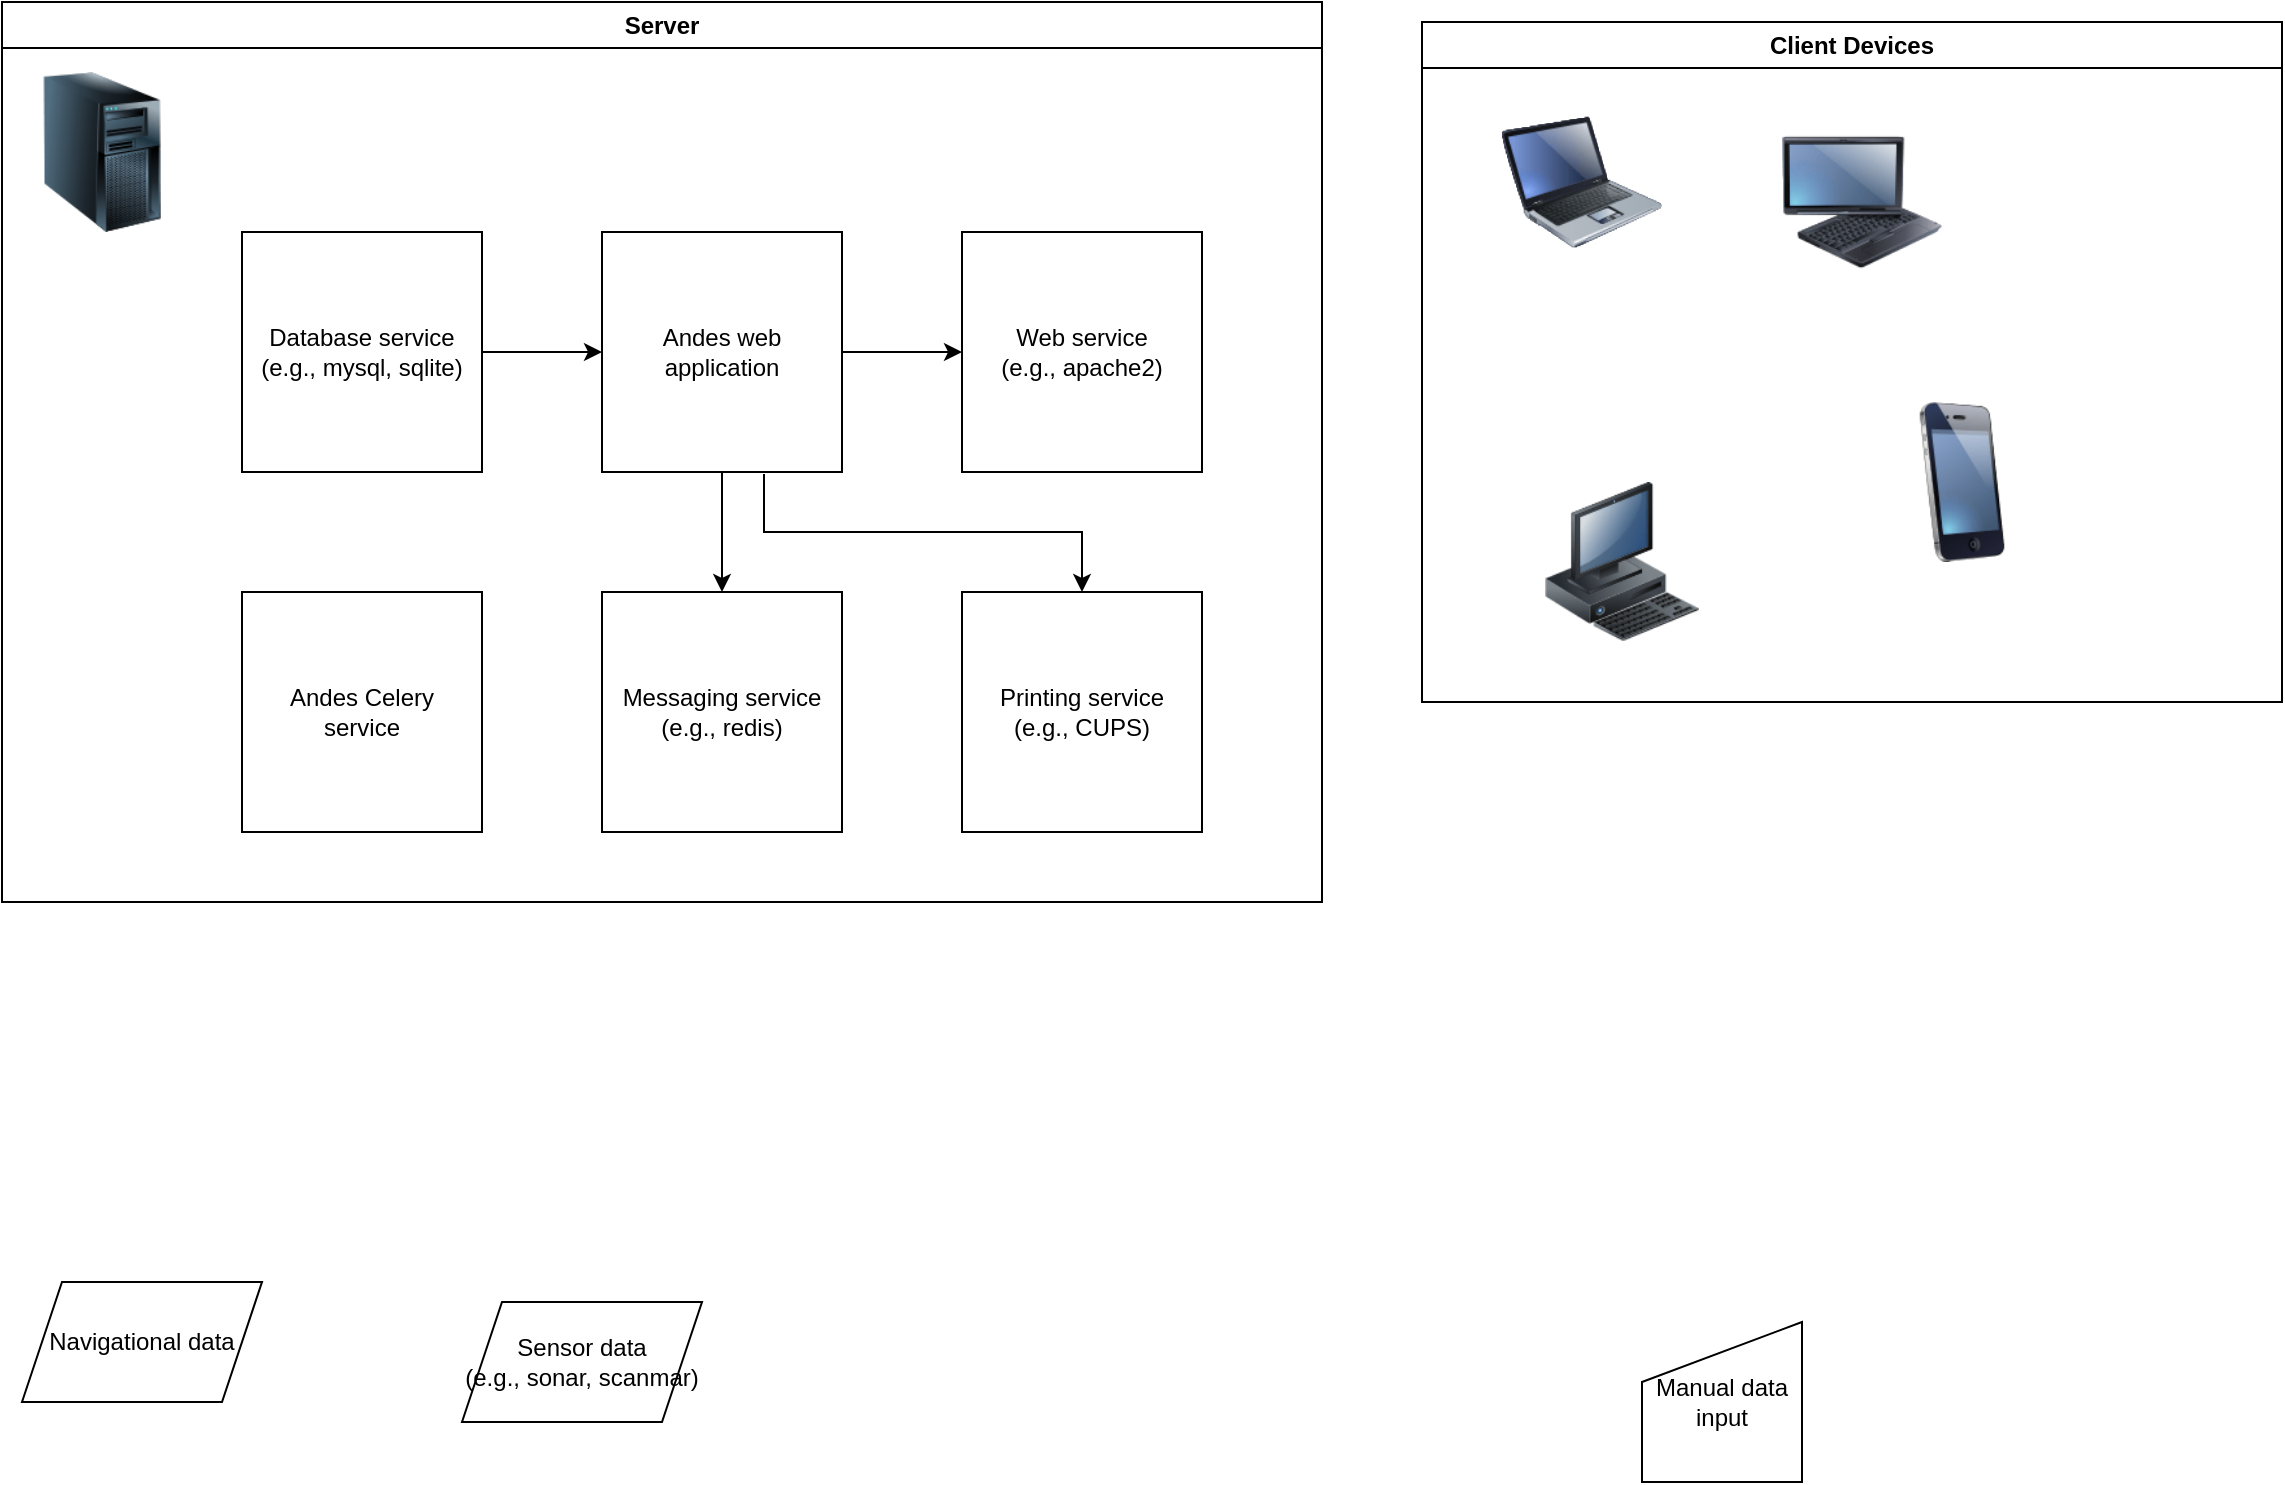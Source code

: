 <mxfile version="21.3.7" type="github">
  <diagram id="R2lEEEUBdFMjLlhIrx00" name="Page-1">
    <mxGraphModel dx="1194" dy="766" grid="1" gridSize="10" guides="1" tooltips="1" connect="1" arrows="1" fold="1" page="1" pageScale="1" pageWidth="1100" pageHeight="850" math="0" shadow="0" extFonts="Permanent Marker^https://fonts.googleapis.com/css?family=Permanent+Marker">
      <root>
        <mxCell id="0" />
        <mxCell id="1" parent="0" />
        <mxCell id="8GuR-a8V1e1RuhHZd9S7-1" value="Server" style="swimlane;whiteSpace=wrap;html=1;" vertex="1" parent="1">
          <mxGeometry x="30" y="10" width="660" height="450" as="geometry" />
        </mxCell>
        <mxCell id="8GuR-a8V1e1RuhHZd9S7-34" value="" style="edgeStyle=orthogonalEdgeStyle;rounded=0;orthogonalLoop=1;jettySize=auto;html=1;" edge="1" parent="8GuR-a8V1e1RuhHZd9S7-1" source="8GuR-a8V1e1RuhHZd9S7-2" target="8GuR-a8V1e1RuhHZd9S7-3">
          <mxGeometry relative="1" as="geometry" />
        </mxCell>
        <mxCell id="8GuR-a8V1e1RuhHZd9S7-2" value="Database service&lt;br&gt;(e.g., mysql, sqlite)" style="whiteSpace=wrap;html=1;aspect=fixed;" vertex="1" parent="8GuR-a8V1e1RuhHZd9S7-1">
          <mxGeometry x="120" y="115" width="120" height="120" as="geometry" />
        </mxCell>
        <mxCell id="8GuR-a8V1e1RuhHZd9S7-35" value="" style="edgeStyle=orthogonalEdgeStyle;rounded=0;orthogonalLoop=1;jettySize=auto;html=1;" edge="1" parent="8GuR-a8V1e1RuhHZd9S7-1" source="8GuR-a8V1e1RuhHZd9S7-3" target="8GuR-a8V1e1RuhHZd9S7-6">
          <mxGeometry relative="1" as="geometry" />
        </mxCell>
        <mxCell id="8GuR-a8V1e1RuhHZd9S7-36" value="" style="edgeStyle=orthogonalEdgeStyle;rounded=0;orthogonalLoop=1;jettySize=auto;html=1;" edge="1" parent="8GuR-a8V1e1RuhHZd9S7-1" source="8GuR-a8V1e1RuhHZd9S7-3" target="8GuR-a8V1e1RuhHZd9S7-4">
          <mxGeometry relative="1" as="geometry" />
        </mxCell>
        <mxCell id="8GuR-a8V1e1RuhHZd9S7-3" value="Andes web application" style="whiteSpace=wrap;html=1;aspect=fixed;" vertex="1" parent="8GuR-a8V1e1RuhHZd9S7-1">
          <mxGeometry x="300" y="115" width="120" height="120" as="geometry" />
        </mxCell>
        <mxCell id="8GuR-a8V1e1RuhHZd9S7-4" value="Web service&lt;br&gt;(e.g., apache2)" style="whiteSpace=wrap;html=1;aspect=fixed;" vertex="1" parent="8GuR-a8V1e1RuhHZd9S7-1">
          <mxGeometry x="480" y="115" width="120" height="120" as="geometry" />
        </mxCell>
        <mxCell id="8GuR-a8V1e1RuhHZd9S7-5" value="Andes Celery&lt;br&gt;service" style="whiteSpace=wrap;html=1;aspect=fixed;" vertex="1" parent="8GuR-a8V1e1RuhHZd9S7-1">
          <mxGeometry x="120" y="295" width="120" height="120" as="geometry" />
        </mxCell>
        <mxCell id="8GuR-a8V1e1RuhHZd9S7-6" value="Messaging service&lt;br&gt;(e.g., redis)" style="whiteSpace=wrap;html=1;aspect=fixed;" vertex="1" parent="8GuR-a8V1e1RuhHZd9S7-1">
          <mxGeometry x="300" y="295" width="120" height="120" as="geometry" />
        </mxCell>
        <mxCell id="8GuR-a8V1e1RuhHZd9S7-7" value="Printing service&lt;br&gt;(e.g., CUPS)" style="whiteSpace=wrap;html=1;aspect=fixed;" vertex="1" parent="8GuR-a8V1e1RuhHZd9S7-1">
          <mxGeometry x="480" y="295" width="120" height="120" as="geometry" />
        </mxCell>
        <mxCell id="8GuR-a8V1e1RuhHZd9S7-29" value="" style="image;html=1;image=img/lib/clip_art/computers/Server_Tower_128x128.png" vertex="1" parent="8GuR-a8V1e1RuhHZd9S7-1">
          <mxGeometry x="10" y="35" width="80" height="80" as="geometry" />
        </mxCell>
        <mxCell id="8GuR-a8V1e1RuhHZd9S7-37" value="" style="edgeStyle=orthogonalEdgeStyle;rounded=0;orthogonalLoop=1;jettySize=auto;html=1;exitX=0.675;exitY=1.008;exitDx=0;exitDy=0;exitPerimeter=0;" edge="1" parent="8GuR-a8V1e1RuhHZd9S7-1" source="8GuR-a8V1e1RuhHZd9S7-3" target="8GuR-a8V1e1RuhHZd9S7-7">
          <mxGeometry relative="1" as="geometry">
            <mxPoint x="370" y="245" as="sourcePoint" />
            <mxPoint x="370" y="305" as="targetPoint" />
          </mxGeometry>
        </mxCell>
        <mxCell id="8GuR-a8V1e1RuhHZd9S7-8" value="Manual data input" style="shape=manualInput;whiteSpace=wrap;html=1;" vertex="1" parent="1">
          <mxGeometry x="850" y="670" width="80" height="80" as="geometry" />
        </mxCell>
        <mxCell id="8GuR-a8V1e1RuhHZd9S7-9" value="Sensor data&lt;br&gt;(e.g., sonar, scanmar)" style="shape=parallelogram;perimeter=parallelogramPerimeter;whiteSpace=wrap;html=1;fixedSize=1;" vertex="1" parent="1">
          <mxGeometry x="260" y="660" width="120" height="60" as="geometry" />
        </mxCell>
        <mxCell id="8GuR-a8V1e1RuhHZd9S7-10" value="Navigational data" style="shape=parallelogram;perimeter=parallelogramPerimeter;whiteSpace=wrap;html=1;fixedSize=1;" vertex="1" parent="1">
          <mxGeometry x="40" y="650" width="120" height="60" as="geometry" />
        </mxCell>
        <mxCell id="8GuR-a8V1e1RuhHZd9S7-11" value="Client Devices" style="swimlane;whiteSpace=wrap;html=1;" vertex="1" parent="1">
          <mxGeometry x="740" y="20" width="430" height="340" as="geometry" />
        </mxCell>
        <mxCell id="8GuR-a8V1e1RuhHZd9S7-19" value="" style="image;html=1;image=img/lib/clip_art/computers/Laptop_128x128.png" vertex="1" parent="8GuR-a8V1e1RuhHZd9S7-11">
          <mxGeometry x="40" y="40" width="80" height="80" as="geometry" />
        </mxCell>
        <mxCell id="8GuR-a8V1e1RuhHZd9S7-21" value="" style="image;html=1;image=img/lib/clip_art/computers/Fujitsu_Tablet_128x128.png" vertex="1" parent="8GuR-a8V1e1RuhHZd9S7-11">
          <mxGeometry x="180" y="50" width="80" height="80" as="geometry" />
        </mxCell>
        <mxCell id="8GuR-a8V1e1RuhHZd9S7-27" value="" style="image;html=1;image=img/lib/clip_art/telecommunication/iPhone_128x128.png" vertex="1" parent="8GuR-a8V1e1RuhHZd9S7-11">
          <mxGeometry x="230" y="190" width="80" height="80" as="geometry" />
        </mxCell>
        <mxCell id="8GuR-a8V1e1RuhHZd9S7-30" value="" style="image;html=1;image=img/lib/clip_art/computers/Workstation_128x128.png" vertex="1" parent="8GuR-a8V1e1RuhHZd9S7-11">
          <mxGeometry x="60" y="230" width="80" height="80" as="geometry" />
        </mxCell>
        <mxCell id="8GuR-a8V1e1RuhHZd9S7-31" value="" style="image;html=1;image=img/lib/clip_art/computers/Laptop_128x128.png" vertex="1" parent="8GuR-a8V1e1RuhHZd9S7-11">
          <mxGeometry x="40" y="40" width="80" height="80" as="geometry" />
        </mxCell>
        <mxCell id="8GuR-a8V1e1RuhHZd9S7-32" value="" style="image;html=1;image=img/lib/clip_art/computers/Laptop_128x128.png" vertex="1" parent="8GuR-a8V1e1RuhHZd9S7-11">
          <mxGeometry x="40" y="40" width="80" height="80" as="geometry" />
        </mxCell>
        <mxCell id="8GuR-a8V1e1RuhHZd9S7-33" value="" style="image;html=1;image=img/lib/clip_art/computers/Laptop_128x128.png" vertex="1" parent="8GuR-a8V1e1RuhHZd9S7-11">
          <mxGeometry x="40" y="40" width="80" height="80" as="geometry" />
        </mxCell>
      </root>
    </mxGraphModel>
  </diagram>
</mxfile>
